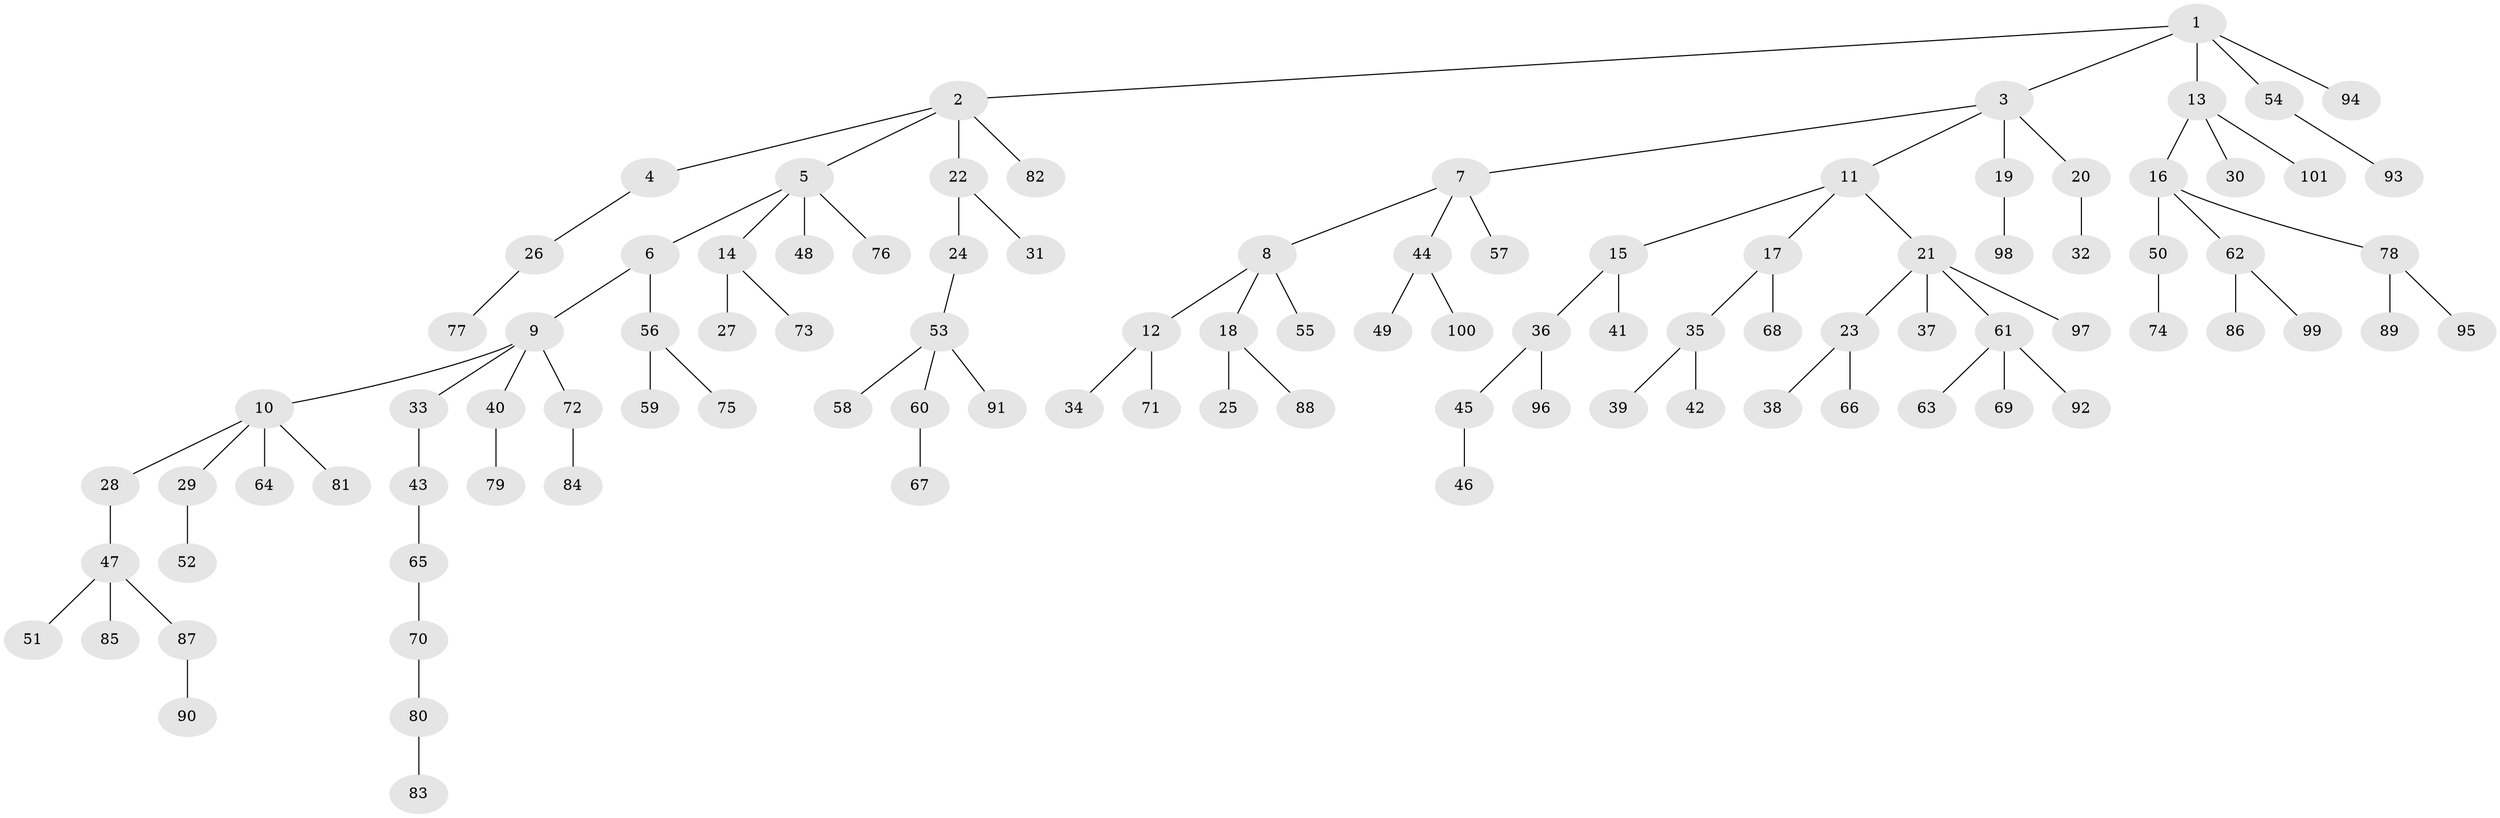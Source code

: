// coarse degree distribution, {3: 0.14084507042253522, 5: 0.028169014084507043, 4: 0.09859154929577464, 2: 0.28169014084507044, 1: 0.4507042253521127}
// Generated by graph-tools (version 1.1) at 2025/37/03/04/25 23:37:15]
// undirected, 101 vertices, 100 edges
graph export_dot {
  node [color=gray90,style=filled];
  1;
  2;
  3;
  4;
  5;
  6;
  7;
  8;
  9;
  10;
  11;
  12;
  13;
  14;
  15;
  16;
  17;
  18;
  19;
  20;
  21;
  22;
  23;
  24;
  25;
  26;
  27;
  28;
  29;
  30;
  31;
  32;
  33;
  34;
  35;
  36;
  37;
  38;
  39;
  40;
  41;
  42;
  43;
  44;
  45;
  46;
  47;
  48;
  49;
  50;
  51;
  52;
  53;
  54;
  55;
  56;
  57;
  58;
  59;
  60;
  61;
  62;
  63;
  64;
  65;
  66;
  67;
  68;
  69;
  70;
  71;
  72;
  73;
  74;
  75;
  76;
  77;
  78;
  79;
  80;
  81;
  82;
  83;
  84;
  85;
  86;
  87;
  88;
  89;
  90;
  91;
  92;
  93;
  94;
  95;
  96;
  97;
  98;
  99;
  100;
  101;
  1 -- 2;
  1 -- 3;
  1 -- 13;
  1 -- 54;
  1 -- 94;
  2 -- 4;
  2 -- 5;
  2 -- 22;
  2 -- 82;
  3 -- 7;
  3 -- 11;
  3 -- 19;
  3 -- 20;
  4 -- 26;
  5 -- 6;
  5 -- 14;
  5 -- 48;
  5 -- 76;
  6 -- 9;
  6 -- 56;
  7 -- 8;
  7 -- 44;
  7 -- 57;
  8 -- 12;
  8 -- 18;
  8 -- 55;
  9 -- 10;
  9 -- 33;
  9 -- 40;
  9 -- 72;
  10 -- 28;
  10 -- 29;
  10 -- 64;
  10 -- 81;
  11 -- 15;
  11 -- 17;
  11 -- 21;
  12 -- 34;
  12 -- 71;
  13 -- 16;
  13 -- 30;
  13 -- 101;
  14 -- 27;
  14 -- 73;
  15 -- 36;
  15 -- 41;
  16 -- 50;
  16 -- 62;
  16 -- 78;
  17 -- 35;
  17 -- 68;
  18 -- 25;
  18 -- 88;
  19 -- 98;
  20 -- 32;
  21 -- 23;
  21 -- 37;
  21 -- 61;
  21 -- 97;
  22 -- 24;
  22 -- 31;
  23 -- 38;
  23 -- 66;
  24 -- 53;
  26 -- 77;
  28 -- 47;
  29 -- 52;
  33 -- 43;
  35 -- 39;
  35 -- 42;
  36 -- 45;
  36 -- 96;
  40 -- 79;
  43 -- 65;
  44 -- 49;
  44 -- 100;
  45 -- 46;
  47 -- 51;
  47 -- 85;
  47 -- 87;
  50 -- 74;
  53 -- 58;
  53 -- 60;
  53 -- 91;
  54 -- 93;
  56 -- 59;
  56 -- 75;
  60 -- 67;
  61 -- 63;
  61 -- 69;
  61 -- 92;
  62 -- 86;
  62 -- 99;
  65 -- 70;
  70 -- 80;
  72 -- 84;
  78 -- 89;
  78 -- 95;
  80 -- 83;
  87 -- 90;
}
